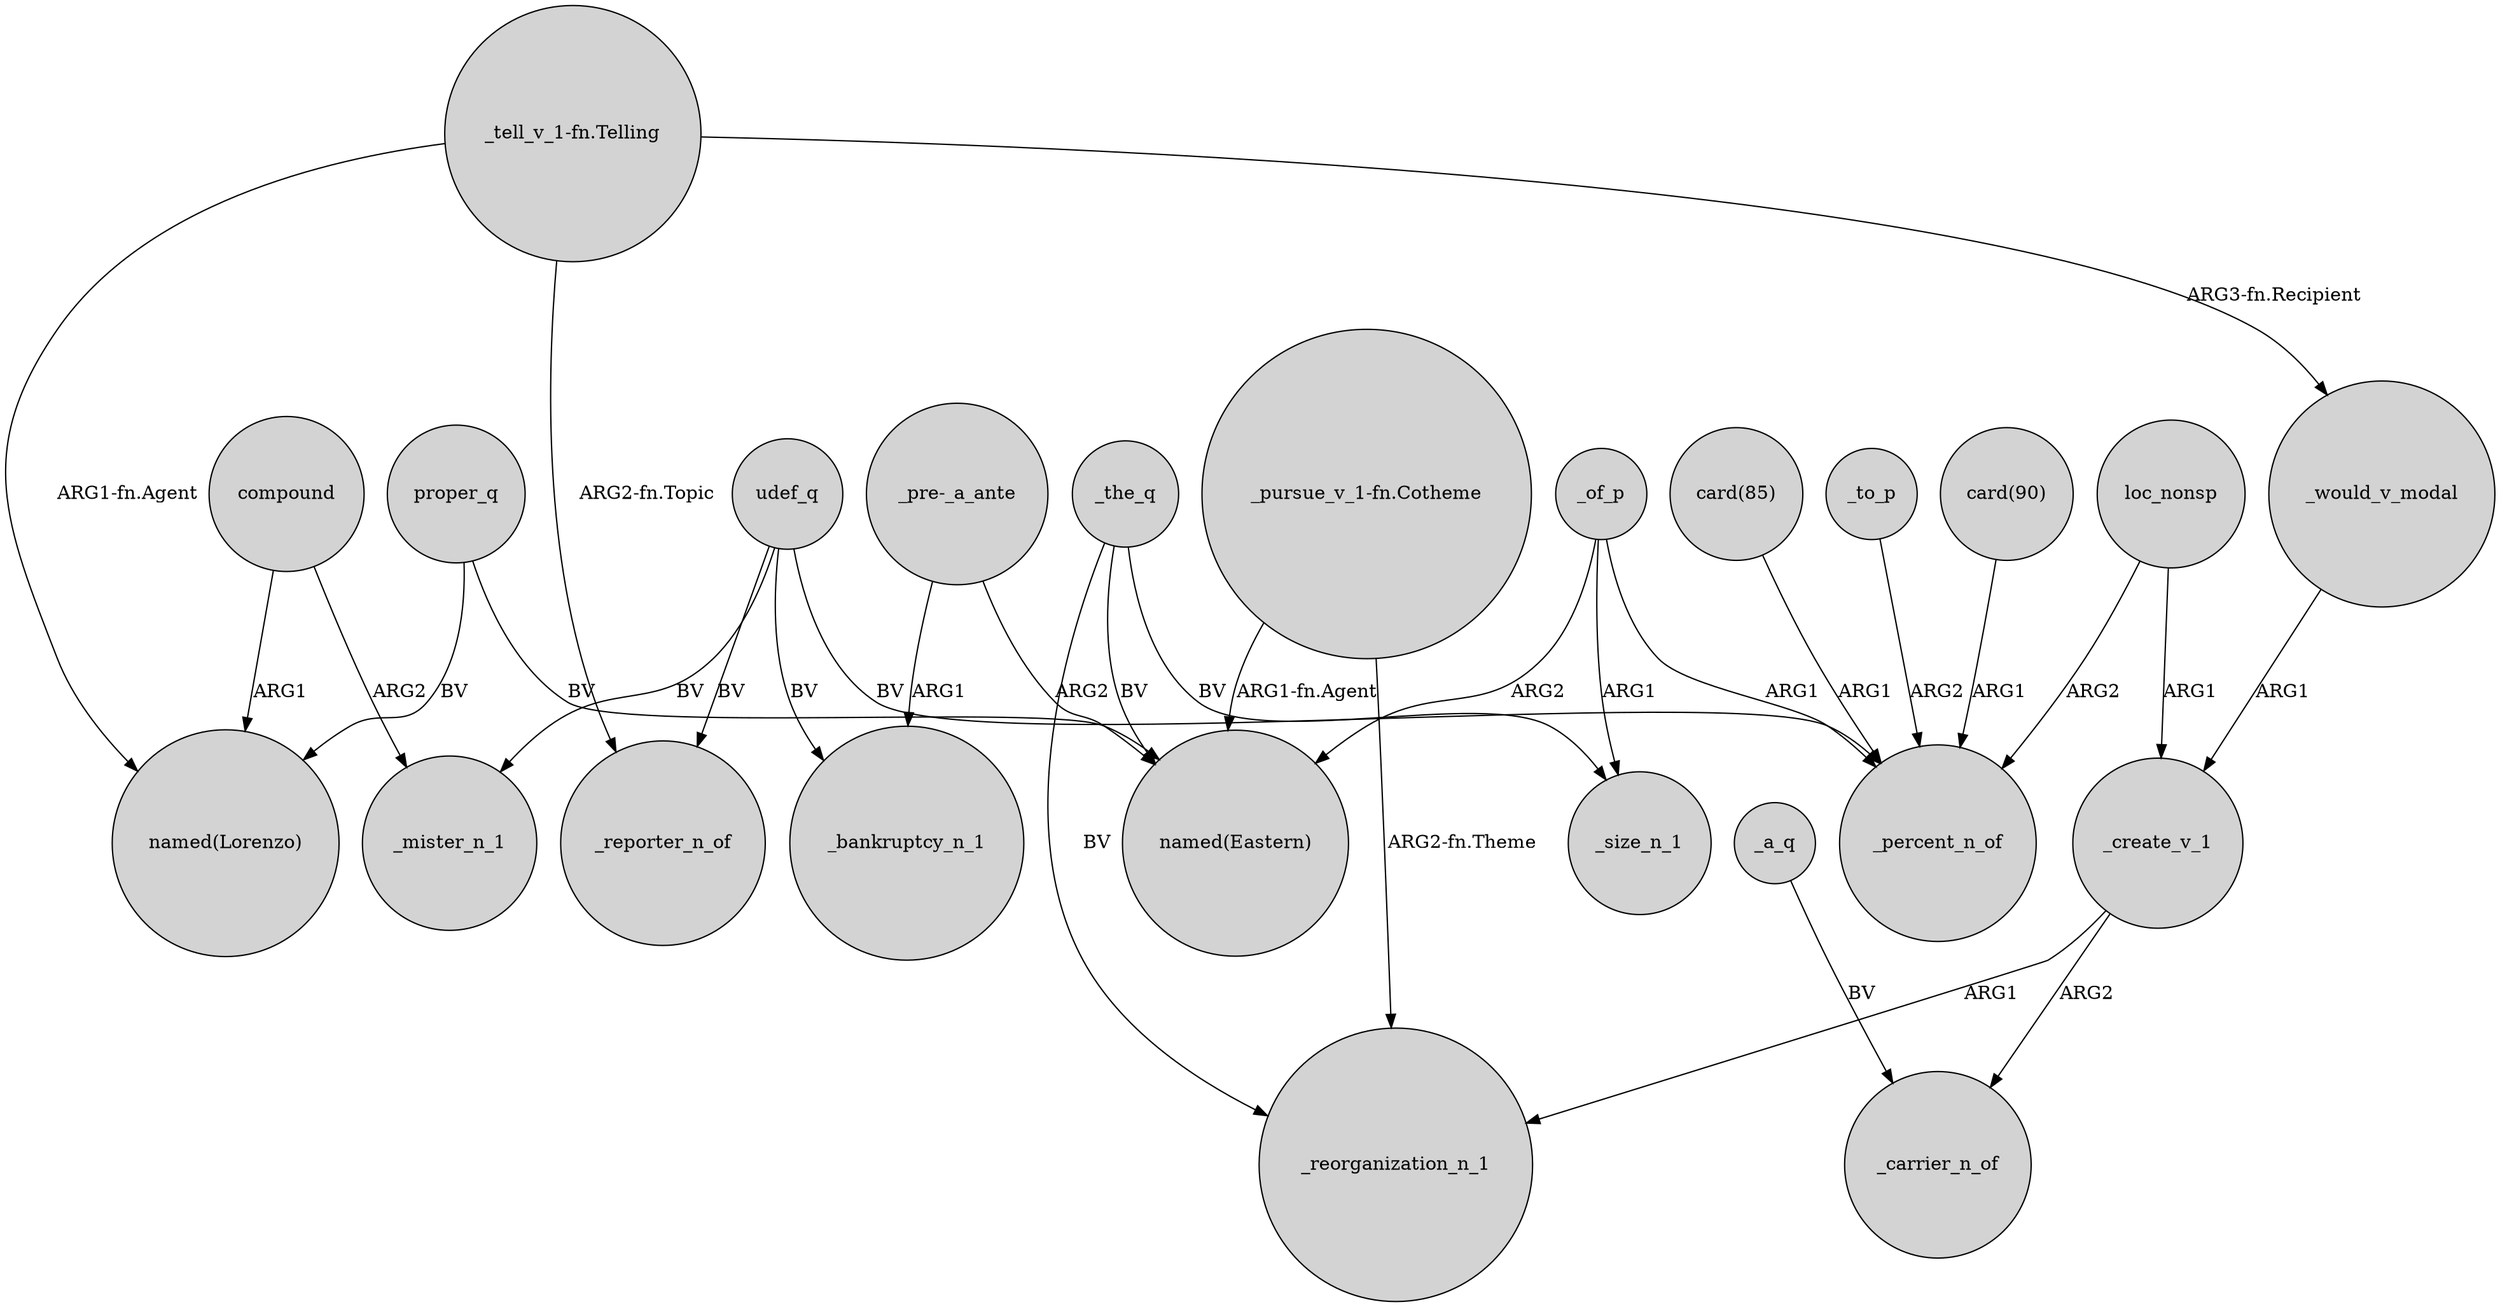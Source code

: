 digraph {
	node [shape=circle style=filled]
	compound -> "named(Lorenzo)" [label=ARG1]
	"card(85)" -> _percent_n_of [label=ARG1]
	"_pursue_v_1-fn.Cotheme" -> _reorganization_n_1 [label="ARG2-fn.Theme"]
	_the_q -> _size_n_1 [label=BV]
	udef_q -> _bankruptcy_n_1 [label=BV]
	_the_q -> _reorganization_n_1 [label=BV]
	_of_p -> "named(Eastern)" [label=ARG2]
	_create_v_1 -> _carrier_n_of [label=ARG2]
	compound -> _mister_n_1 [label=ARG2]
	"_pre-_a_ante" -> "named(Eastern)" [label=ARG2]
	udef_q -> _mister_n_1 [label=BV]
	_create_v_1 -> _reorganization_n_1 [label=ARG1]
	"_tell_v_1-fn.Telling" -> _reporter_n_of [label="ARG2-fn.Topic"]
	"_tell_v_1-fn.Telling" -> "named(Lorenzo)" [label="ARG1-fn.Agent"]
	proper_q -> "named(Eastern)" [label=BV]
	_of_p -> _percent_n_of [label=ARG1]
	_of_p -> _size_n_1 [label=ARG1]
	"_tell_v_1-fn.Telling" -> _would_v_modal [label="ARG3-fn.Recipient"]
	"_pursue_v_1-fn.Cotheme" -> "named(Eastern)" [label="ARG1-fn.Agent"]
	loc_nonsp -> _percent_n_of [label=ARG2]
	_a_q -> _carrier_n_of [label=BV]
	udef_q -> _reporter_n_of [label=BV]
	loc_nonsp -> _create_v_1 [label=ARG1]
	_to_p -> _percent_n_of [label=ARG2]
	"card(90)" -> _percent_n_of [label=ARG1]
	"_pre-_a_ante" -> _bankruptcy_n_1 [label=ARG1]
	udef_q -> _percent_n_of [label=BV]
	_the_q -> "named(Eastern)" [label=BV]
	proper_q -> "named(Lorenzo)" [label=BV]
	_would_v_modal -> _create_v_1 [label=ARG1]
}
